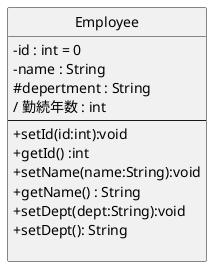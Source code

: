 @startuml クラス
skinparam classAttributeIconSize 0
hide circle
' class A << ステレオタイプ>> {} 
' class B {
'     - 属性1 : int
'     - 属性2 : String
' } 
' class C {
'     ---
'     + 操作1() : void 
'     + 操作2() : String
' }
' class D {
'     - 属性1 : int
'     - 属性2 : String
'     ---
'     + 操作1() : void 
'     + 操作2() : String
' }

class Employee {
    - id : int = 0
    - name : String
    # depertment : String 
    / 勤続年数 : int
    ---
    + setId(id:int):void
    + getId() :int
    + setName(name:String):void
    + getName() : String
    + setDept(dept:String):void
    + setDept(): String

}
@enduml